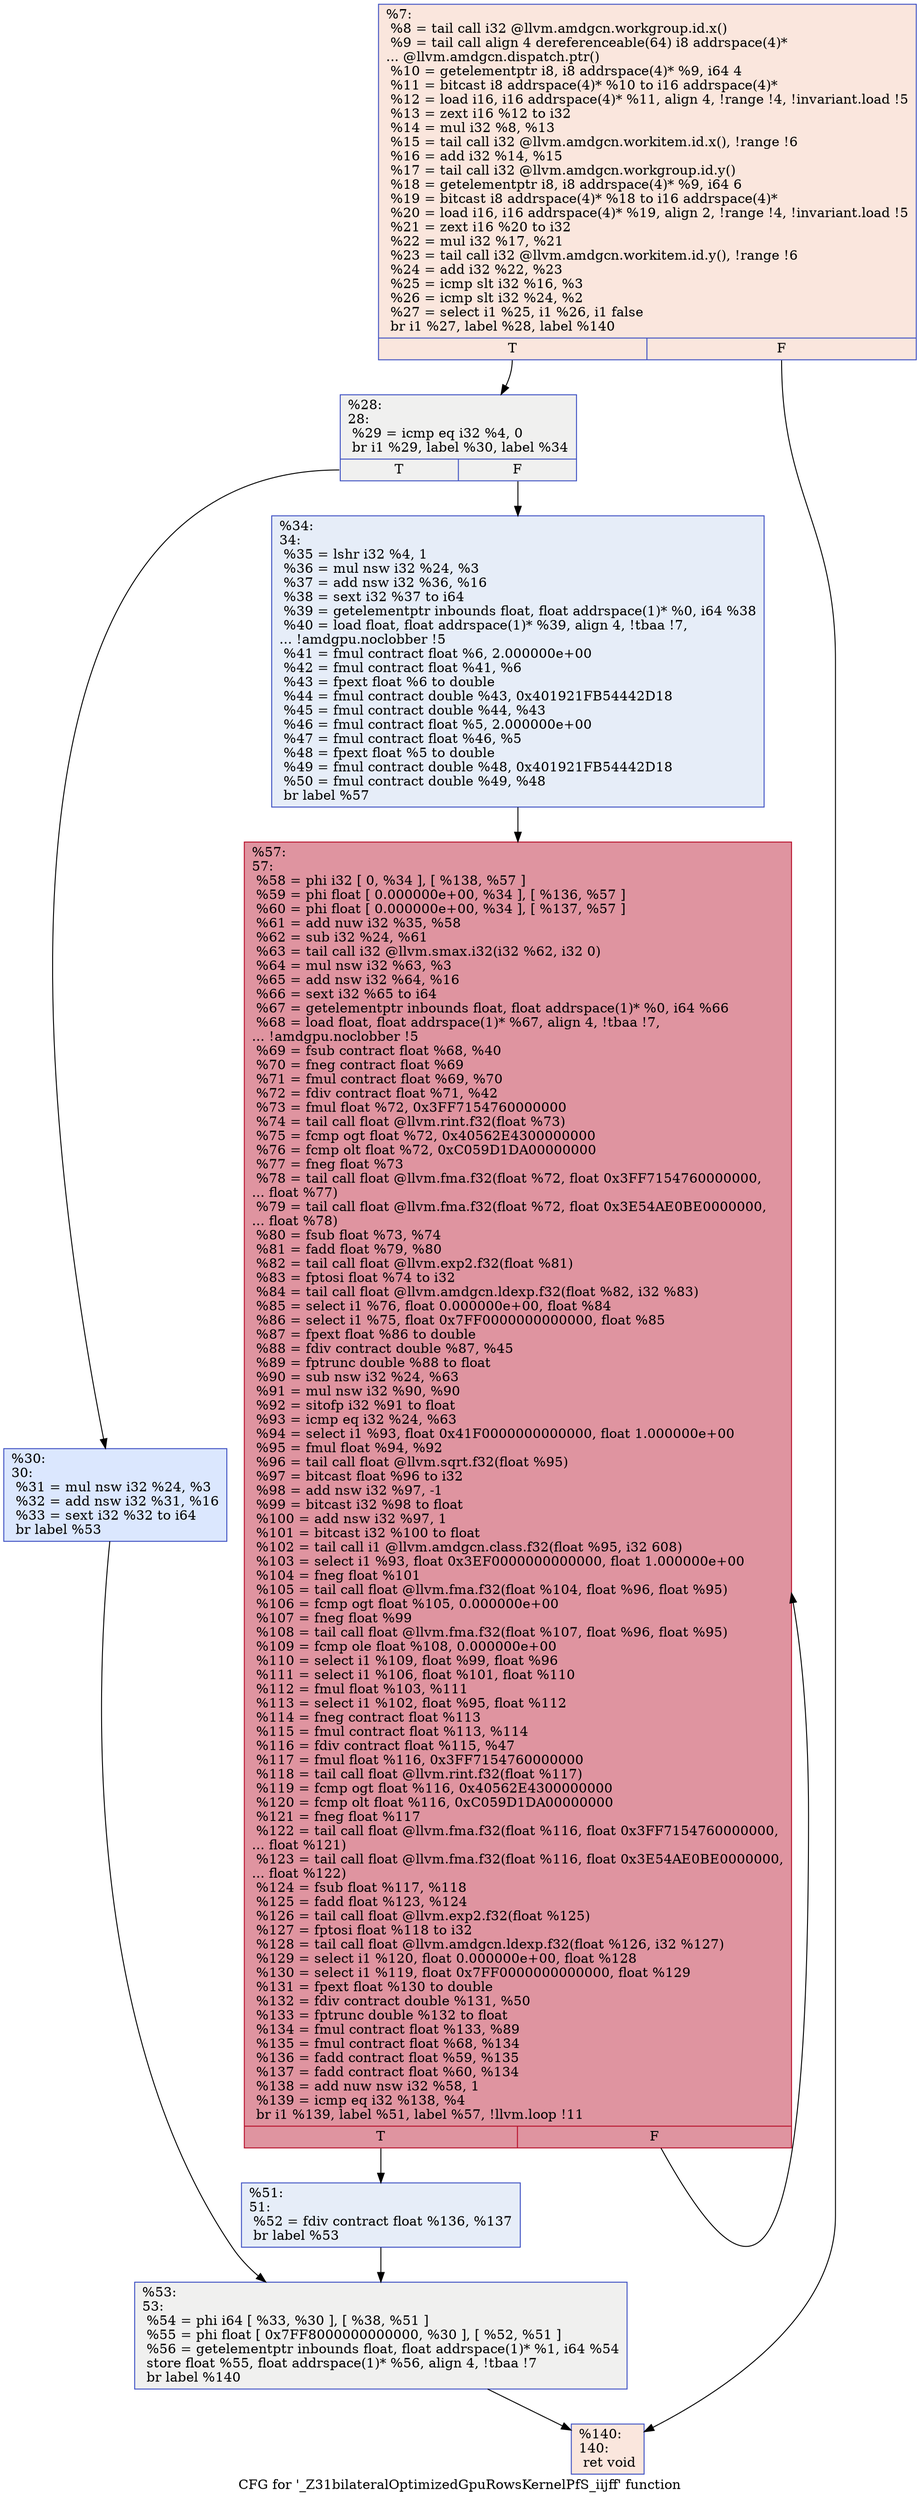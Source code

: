 digraph "CFG for '_Z31bilateralOptimizedGpuRowsKernelPfS_iijff' function" {
	label="CFG for '_Z31bilateralOptimizedGpuRowsKernelPfS_iijff' function";

	Node0x468ebc0 [shape=record,color="#3d50c3ff", style=filled, fillcolor="#f3c7b170",label="{%7:\l  %8 = tail call i32 @llvm.amdgcn.workgroup.id.x()\l  %9 = tail call align 4 dereferenceable(64) i8 addrspace(4)*\l... @llvm.amdgcn.dispatch.ptr()\l  %10 = getelementptr i8, i8 addrspace(4)* %9, i64 4\l  %11 = bitcast i8 addrspace(4)* %10 to i16 addrspace(4)*\l  %12 = load i16, i16 addrspace(4)* %11, align 4, !range !4, !invariant.load !5\l  %13 = zext i16 %12 to i32\l  %14 = mul i32 %8, %13\l  %15 = tail call i32 @llvm.amdgcn.workitem.id.x(), !range !6\l  %16 = add i32 %14, %15\l  %17 = tail call i32 @llvm.amdgcn.workgroup.id.y()\l  %18 = getelementptr i8, i8 addrspace(4)* %9, i64 6\l  %19 = bitcast i8 addrspace(4)* %18 to i16 addrspace(4)*\l  %20 = load i16, i16 addrspace(4)* %19, align 2, !range !4, !invariant.load !5\l  %21 = zext i16 %20 to i32\l  %22 = mul i32 %17, %21\l  %23 = tail call i32 @llvm.amdgcn.workitem.id.y(), !range !6\l  %24 = add i32 %22, %23\l  %25 = icmp slt i32 %16, %3\l  %26 = icmp slt i32 %24, %2\l  %27 = select i1 %25, i1 %26, i1 false\l  br i1 %27, label %28, label %140\l|{<s0>T|<s1>F}}"];
	Node0x468ebc0:s0 -> Node0x4692650;
	Node0x468ebc0:s1 -> Node0x46926e0;
	Node0x4692650 [shape=record,color="#3d50c3ff", style=filled, fillcolor="#dedcdb70",label="{%28:\l28:                                               \l  %29 = icmp eq i32 %4, 0\l  br i1 %29, label %30, label %34\l|{<s0>T|<s1>F}}"];
	Node0x4692650:s0 -> Node0x46928e0;
	Node0x4692650:s1 -> Node0x4692930;
	Node0x46928e0 [shape=record,color="#3d50c3ff", style=filled, fillcolor="#aec9fc70",label="{%30:\l30:                                               \l  %31 = mul nsw i32 %24, %3\l  %32 = add nsw i32 %31, %16\l  %33 = sext i32 %32 to i64\l  br label %53\l}"];
	Node0x46928e0 -> Node0x4690a90;
	Node0x4692930 [shape=record,color="#3d50c3ff", style=filled, fillcolor="#c7d7f070",label="{%34:\l34:                                               \l  %35 = lshr i32 %4, 1\l  %36 = mul nsw i32 %24, %3\l  %37 = add nsw i32 %36, %16\l  %38 = sext i32 %37 to i64\l  %39 = getelementptr inbounds float, float addrspace(1)* %0, i64 %38\l  %40 = load float, float addrspace(1)* %39, align 4, !tbaa !7,\l... !amdgpu.noclobber !5\l  %41 = fmul contract float %6, 2.000000e+00\l  %42 = fmul contract float %41, %6\l  %43 = fpext float %6 to double\l  %44 = fmul contract double %43, 0x401921FB54442D18\l  %45 = fmul contract double %44, %43\l  %46 = fmul contract float %5, 2.000000e+00\l  %47 = fmul contract float %46, %5\l  %48 = fpext float %5 to double\l  %49 = fmul contract double %48, 0x401921FB54442D18\l  %50 = fmul contract double %49, %48\l  br label %57\l}"];
	Node0x4692930 -> Node0x46942e0;
	Node0x46943e0 [shape=record,color="#3d50c3ff", style=filled, fillcolor="#c7d7f070",label="{%51:\l51:                                               \l  %52 = fdiv contract float %136, %137\l  br label %53\l}"];
	Node0x46943e0 -> Node0x4690a90;
	Node0x4690a90 [shape=record,color="#3d50c3ff", style=filled, fillcolor="#dedcdb70",label="{%53:\l53:                                               \l  %54 = phi i64 [ %33, %30 ], [ %38, %51 ]\l  %55 = phi float [ 0x7FF8000000000000, %30 ], [ %52, %51 ]\l  %56 = getelementptr inbounds float, float addrspace(1)* %1, i64 %54\l  store float %55, float addrspace(1)* %56, align 4, !tbaa !7\l  br label %140\l}"];
	Node0x4690a90 -> Node0x46926e0;
	Node0x46942e0 [shape=record,color="#b70d28ff", style=filled, fillcolor="#b70d2870",label="{%57:\l57:                                               \l  %58 = phi i32 [ 0, %34 ], [ %138, %57 ]\l  %59 = phi float [ 0.000000e+00, %34 ], [ %136, %57 ]\l  %60 = phi float [ 0.000000e+00, %34 ], [ %137, %57 ]\l  %61 = add nuw i32 %35, %58\l  %62 = sub i32 %24, %61\l  %63 = tail call i32 @llvm.smax.i32(i32 %62, i32 0)\l  %64 = mul nsw i32 %63, %3\l  %65 = add nsw i32 %64, %16\l  %66 = sext i32 %65 to i64\l  %67 = getelementptr inbounds float, float addrspace(1)* %0, i64 %66\l  %68 = load float, float addrspace(1)* %67, align 4, !tbaa !7,\l... !amdgpu.noclobber !5\l  %69 = fsub contract float %68, %40\l  %70 = fneg contract float %69\l  %71 = fmul contract float %69, %70\l  %72 = fdiv contract float %71, %42\l  %73 = fmul float %72, 0x3FF7154760000000\l  %74 = tail call float @llvm.rint.f32(float %73)\l  %75 = fcmp ogt float %72, 0x40562E4300000000\l  %76 = fcmp olt float %72, 0xC059D1DA00000000\l  %77 = fneg float %73\l  %78 = tail call float @llvm.fma.f32(float %72, float 0x3FF7154760000000,\l... float %77)\l  %79 = tail call float @llvm.fma.f32(float %72, float 0x3E54AE0BE0000000,\l... float %78)\l  %80 = fsub float %73, %74\l  %81 = fadd float %79, %80\l  %82 = tail call float @llvm.exp2.f32(float %81)\l  %83 = fptosi float %74 to i32\l  %84 = tail call float @llvm.amdgcn.ldexp.f32(float %82, i32 %83)\l  %85 = select i1 %76, float 0.000000e+00, float %84\l  %86 = select i1 %75, float 0x7FF0000000000000, float %85\l  %87 = fpext float %86 to double\l  %88 = fdiv contract double %87, %45\l  %89 = fptrunc double %88 to float\l  %90 = sub nsw i32 %24, %63\l  %91 = mul nsw i32 %90, %90\l  %92 = sitofp i32 %91 to float\l  %93 = icmp eq i32 %24, %63\l  %94 = select i1 %93, float 0x41F0000000000000, float 1.000000e+00\l  %95 = fmul float %94, %92\l  %96 = tail call float @llvm.sqrt.f32(float %95)\l  %97 = bitcast float %96 to i32\l  %98 = add nsw i32 %97, -1\l  %99 = bitcast i32 %98 to float\l  %100 = add nsw i32 %97, 1\l  %101 = bitcast i32 %100 to float\l  %102 = tail call i1 @llvm.amdgcn.class.f32(float %95, i32 608)\l  %103 = select i1 %93, float 0x3EF0000000000000, float 1.000000e+00\l  %104 = fneg float %101\l  %105 = tail call float @llvm.fma.f32(float %104, float %96, float %95)\l  %106 = fcmp ogt float %105, 0.000000e+00\l  %107 = fneg float %99\l  %108 = tail call float @llvm.fma.f32(float %107, float %96, float %95)\l  %109 = fcmp ole float %108, 0.000000e+00\l  %110 = select i1 %109, float %99, float %96\l  %111 = select i1 %106, float %101, float %110\l  %112 = fmul float %103, %111\l  %113 = select i1 %102, float %95, float %112\l  %114 = fneg contract float %113\l  %115 = fmul contract float %113, %114\l  %116 = fdiv contract float %115, %47\l  %117 = fmul float %116, 0x3FF7154760000000\l  %118 = tail call float @llvm.rint.f32(float %117)\l  %119 = fcmp ogt float %116, 0x40562E4300000000\l  %120 = fcmp olt float %116, 0xC059D1DA00000000\l  %121 = fneg float %117\l  %122 = tail call float @llvm.fma.f32(float %116, float 0x3FF7154760000000,\l... float %121)\l  %123 = tail call float @llvm.fma.f32(float %116, float 0x3E54AE0BE0000000,\l... float %122)\l  %124 = fsub float %117, %118\l  %125 = fadd float %123, %124\l  %126 = tail call float @llvm.exp2.f32(float %125)\l  %127 = fptosi float %118 to i32\l  %128 = tail call float @llvm.amdgcn.ldexp.f32(float %126, i32 %127)\l  %129 = select i1 %120, float 0.000000e+00, float %128\l  %130 = select i1 %119, float 0x7FF0000000000000, float %129\l  %131 = fpext float %130 to double\l  %132 = fdiv contract double %131, %50\l  %133 = fptrunc double %132 to float\l  %134 = fmul contract float %133, %89\l  %135 = fmul contract float %68, %134\l  %136 = fadd contract float %59, %135\l  %137 = fadd contract float %60, %134\l  %138 = add nuw nsw i32 %58, 1\l  %139 = icmp eq i32 %138, %4\l  br i1 %139, label %51, label %57, !llvm.loop !11\l|{<s0>T|<s1>F}}"];
	Node0x46942e0:s0 -> Node0x46943e0;
	Node0x46942e0:s1 -> Node0x46942e0;
	Node0x46926e0 [shape=record,color="#3d50c3ff", style=filled, fillcolor="#f3c7b170",label="{%140:\l140:                                              \l  ret void\l}"];
}
